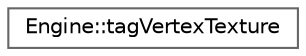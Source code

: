 digraph "Graphical Class Hierarchy"
{
 // LATEX_PDF_SIZE
  bgcolor="transparent";
  edge [fontname=Helvetica,fontsize=10,labelfontname=Helvetica,labelfontsize=10];
  node [fontname=Helvetica,fontsize=10,shape=box,height=0.2,width=0.4];
  rankdir="LR";
  Node0 [id="Node000000",label="Engine::tagVertexTexture",height=0.2,width=0.4,color="grey40", fillcolor="white", style="filled",URL="$struct_engine_1_1tag_vertex_texture.html",tooltip=" "];
}
